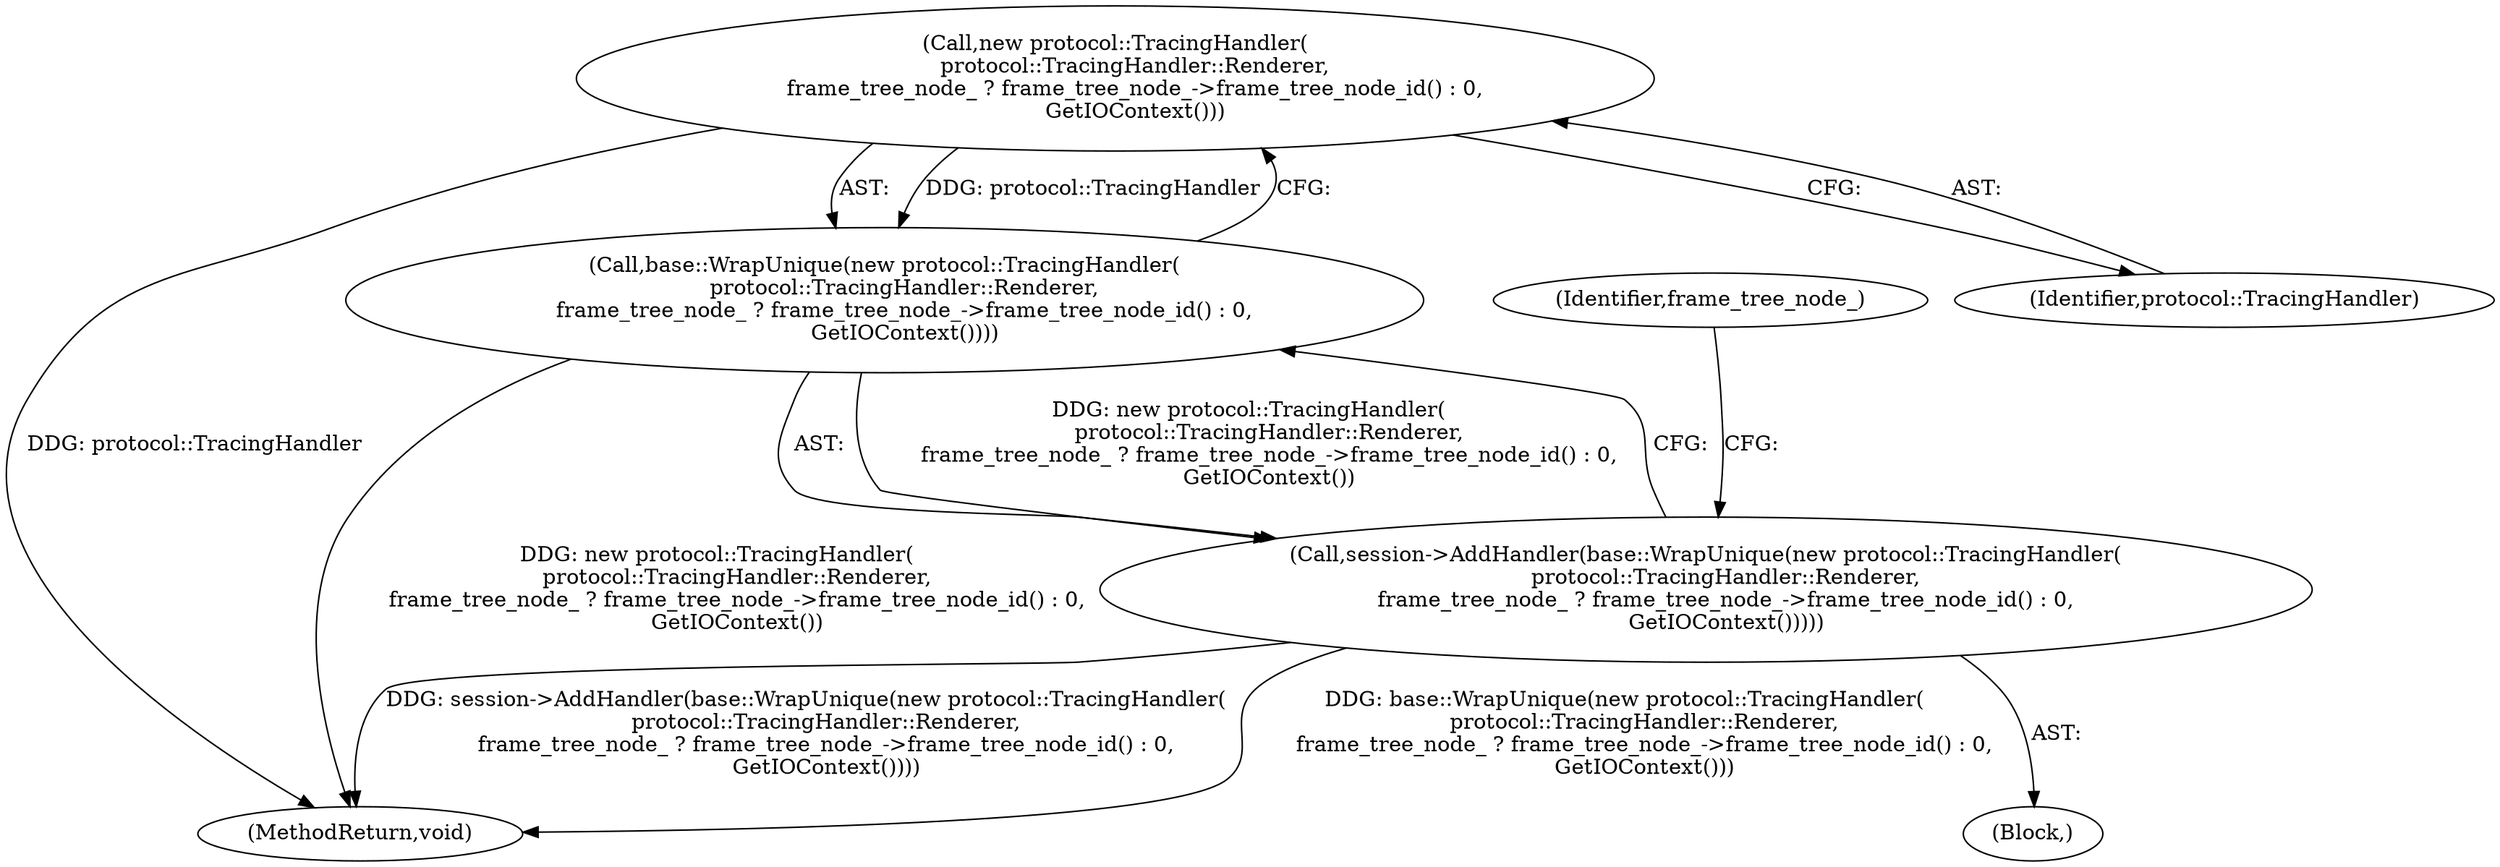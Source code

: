 digraph "0_Chrome_3c8e4852477d5b1e2da877808c998dc57db9460f_40@API" {
"1000159" [label="(Call,new protocol::TracingHandler(\n      protocol::TracingHandler::Renderer,\n      frame_tree_node_ ? frame_tree_node_->frame_tree_node_id() : 0,\n      GetIOContext()))"];
"1000158" [label="(Call,base::WrapUnique(new protocol::TracingHandler(\n      protocol::TracingHandler::Renderer,\n      frame_tree_node_ ? frame_tree_node_->frame_tree_node_id() : 0,\n      GetIOContext())))"];
"1000157" [label="(Call,session->AddHandler(base::WrapUnique(new protocol::TracingHandler(\n      protocol::TracingHandler::Renderer,\n      frame_tree_node_ ? frame_tree_node_->frame_tree_node_id() : 0,\n      GetIOContext()))))"];
"1000189" [label="(MethodReturn,void)"];
"1000102" [label="(Block,)"];
"1000159" [label="(Call,new protocol::TracingHandler(\n      protocol::TracingHandler::Renderer,\n      frame_tree_node_ ? frame_tree_node_->frame_tree_node_id() : 0,\n      GetIOContext()))"];
"1000158" [label="(Call,base::WrapUnique(new protocol::TracingHandler(\n      protocol::TracingHandler::Renderer,\n      frame_tree_node_ ? frame_tree_node_->frame_tree_node_id() : 0,\n      GetIOContext())))"];
"1000163" [label="(Identifier,frame_tree_node_)"];
"1000157" [label="(Call,session->AddHandler(base::WrapUnique(new protocol::TracingHandler(\n      protocol::TracingHandler::Renderer,\n      frame_tree_node_ ? frame_tree_node_->frame_tree_node_id() : 0,\n      GetIOContext()))))"];
"1000160" [label="(Identifier,protocol::TracingHandler)"];
"1000159" -> "1000158"  [label="AST: "];
"1000159" -> "1000160"  [label="CFG: "];
"1000160" -> "1000159"  [label="AST: "];
"1000158" -> "1000159"  [label="CFG: "];
"1000159" -> "1000189"  [label="DDG: protocol::TracingHandler"];
"1000159" -> "1000158"  [label="DDG: protocol::TracingHandler"];
"1000158" -> "1000157"  [label="AST: "];
"1000157" -> "1000158"  [label="CFG: "];
"1000158" -> "1000189"  [label="DDG: new protocol::TracingHandler(\n      protocol::TracingHandler::Renderer,\n      frame_tree_node_ ? frame_tree_node_->frame_tree_node_id() : 0,\n      GetIOContext())"];
"1000158" -> "1000157"  [label="DDG: new protocol::TracingHandler(\n      protocol::TracingHandler::Renderer,\n      frame_tree_node_ ? frame_tree_node_->frame_tree_node_id() : 0,\n      GetIOContext())"];
"1000157" -> "1000102"  [label="AST: "];
"1000163" -> "1000157"  [label="CFG: "];
"1000157" -> "1000189"  [label="DDG: session->AddHandler(base::WrapUnique(new protocol::TracingHandler(\n      protocol::TracingHandler::Renderer,\n      frame_tree_node_ ? frame_tree_node_->frame_tree_node_id() : 0,\n      GetIOContext())))"];
"1000157" -> "1000189"  [label="DDG: base::WrapUnique(new protocol::TracingHandler(\n      protocol::TracingHandler::Renderer,\n      frame_tree_node_ ? frame_tree_node_->frame_tree_node_id() : 0,\n      GetIOContext()))"];
}
